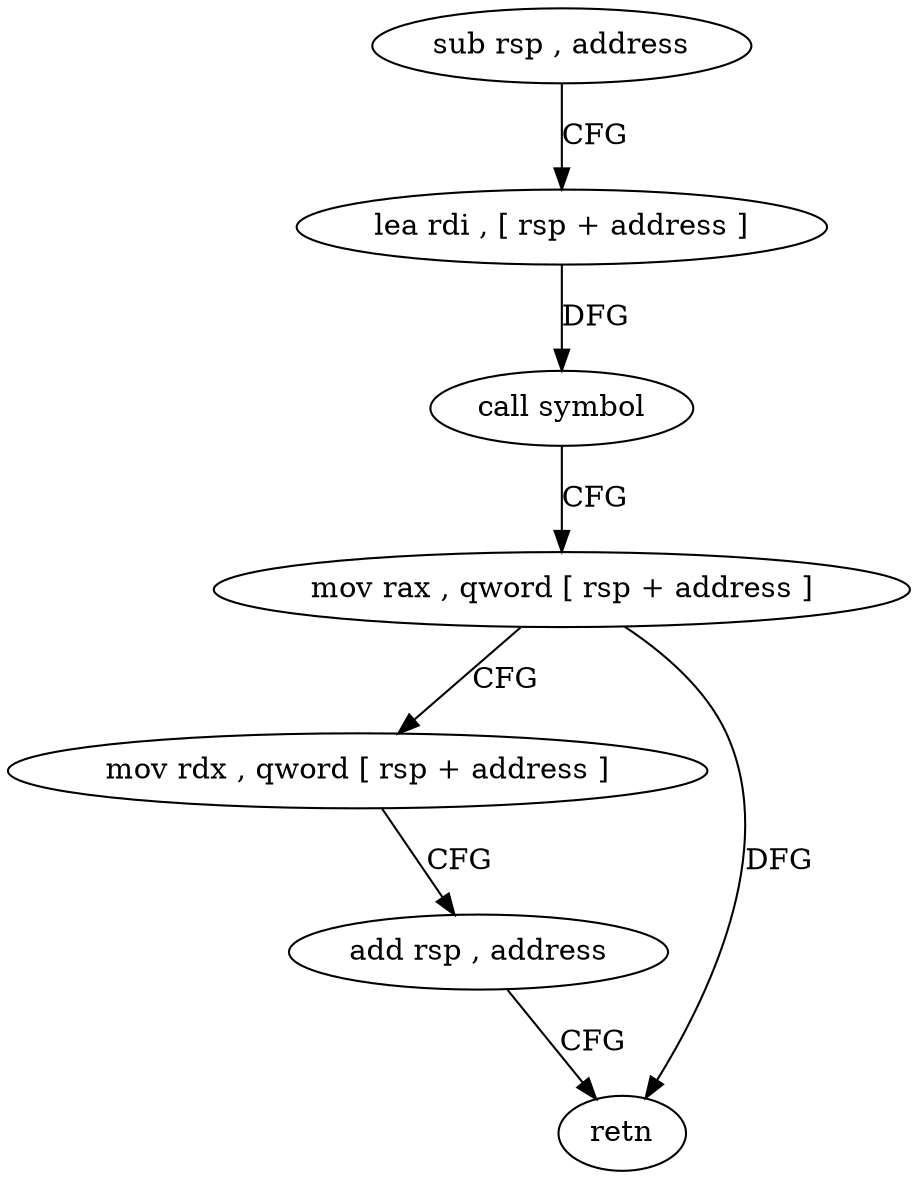 digraph "func" {
"4265152" [label = "sub rsp , address" ]
"4265156" [label = "lea rdi , [ rsp + address ]" ]
"4265161" [label = "call symbol" ]
"4265166" [label = "mov rax , qword [ rsp + address ]" ]
"4265171" [label = "mov rdx , qword [ rsp + address ]" ]
"4265176" [label = "add rsp , address" ]
"4265180" [label = "retn" ]
"4265152" -> "4265156" [ label = "CFG" ]
"4265156" -> "4265161" [ label = "DFG" ]
"4265161" -> "4265166" [ label = "CFG" ]
"4265166" -> "4265171" [ label = "CFG" ]
"4265166" -> "4265180" [ label = "DFG" ]
"4265171" -> "4265176" [ label = "CFG" ]
"4265176" -> "4265180" [ label = "CFG" ]
}
